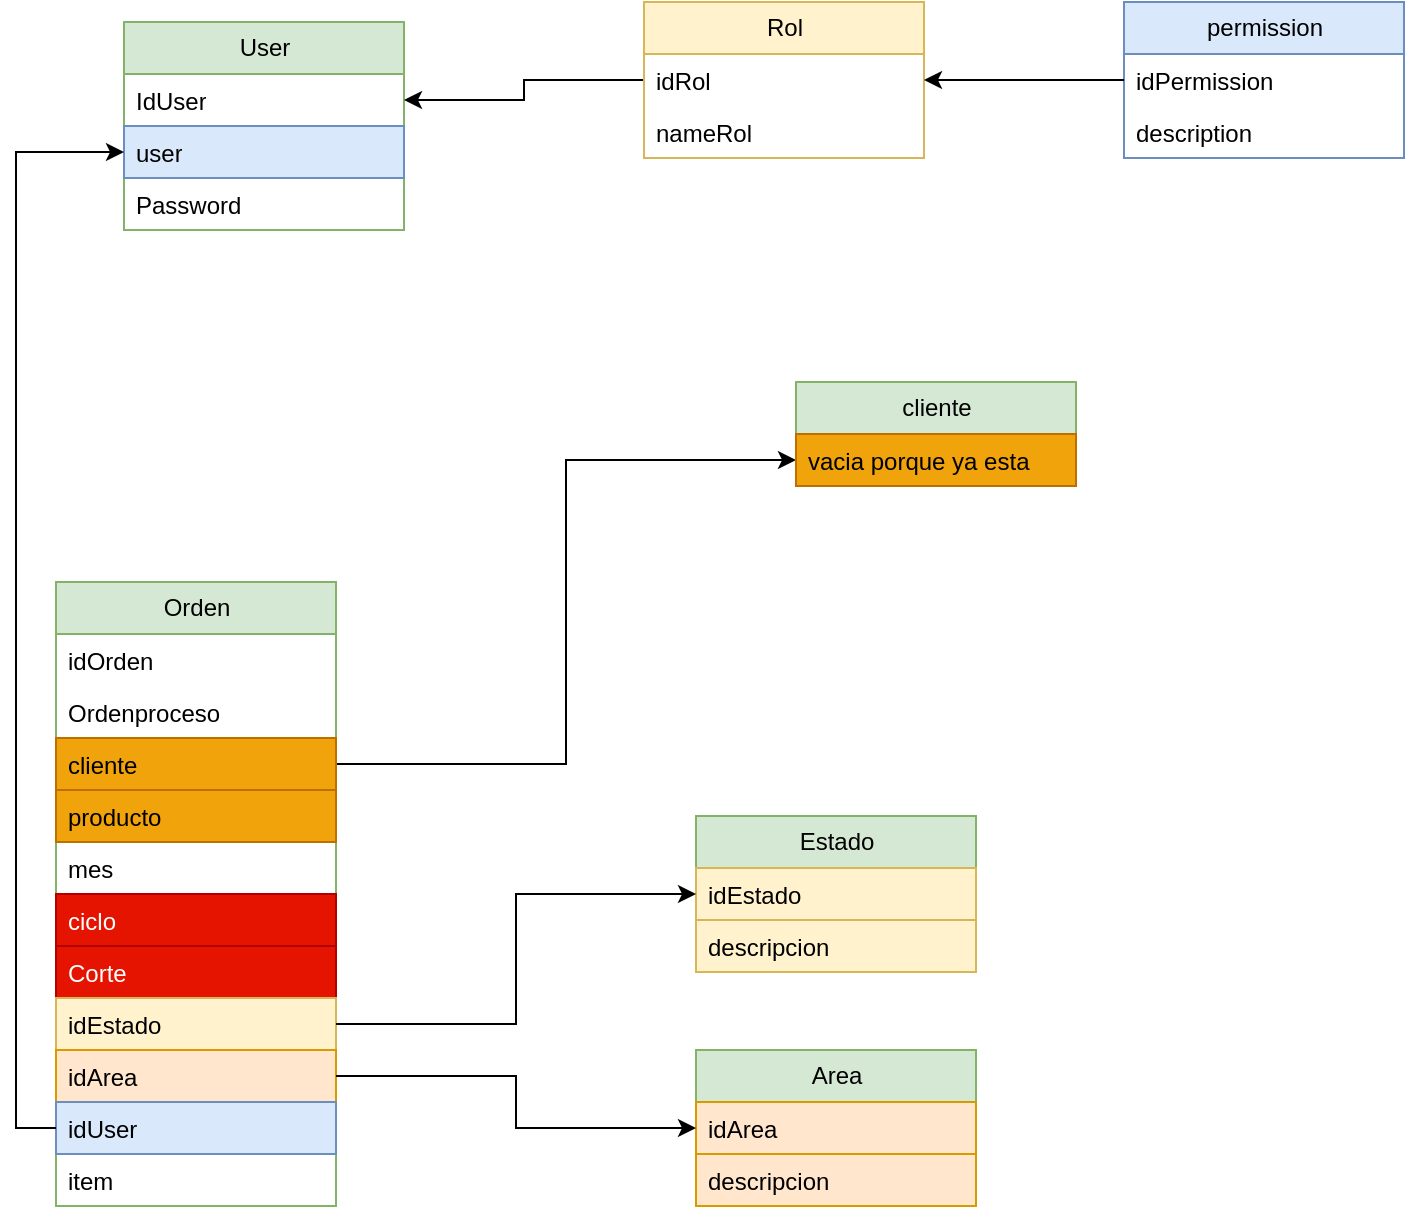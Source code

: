 <mxfile version="21.7.5" type="github">
  <diagram id="C5RBs43oDa-KdzZeNtuy" name="Usuarios">
    <mxGraphModel dx="1374" dy="743" grid="1" gridSize="10" guides="1" tooltips="1" connect="1" arrows="1" fold="1" page="1" pageScale="1" pageWidth="827" pageHeight="1169" math="0" shadow="0">
      <root>
        <mxCell id="WIyWlLk6GJQsqaUBKTNV-0" />
        <mxCell id="WIyWlLk6GJQsqaUBKTNV-1" parent="WIyWlLk6GJQsqaUBKTNV-0" />
        <mxCell id="VP1TtQkqcQD2wiykSnj6-16" value="User" style="swimlane;fontStyle=0;childLayout=stackLayout;horizontal=1;startSize=26;fillColor=#d5e8d4;horizontalStack=0;resizeParent=1;resizeParentMax=0;resizeLast=0;collapsible=1;marginBottom=0;html=1;strokeColor=#82b366;" parent="WIyWlLk6GJQsqaUBKTNV-1" vertex="1">
          <mxGeometry x="94" y="90" width="140" height="104" as="geometry" />
        </mxCell>
        <mxCell id="VP1TtQkqcQD2wiykSnj6-17" value="IdUser" style="text;strokeColor=none;fillColor=none;align=left;verticalAlign=top;spacingLeft=4;spacingRight=4;overflow=hidden;rotatable=0;points=[[0,0.5],[1,0.5]];portConstraint=eastwest;whiteSpace=wrap;html=1;" parent="VP1TtQkqcQD2wiykSnj6-16" vertex="1">
          <mxGeometry y="26" width="140" height="26" as="geometry" />
        </mxCell>
        <mxCell id="VP1TtQkqcQD2wiykSnj6-21" value="user" style="text;strokeColor=#6c8ebf;fillColor=#dae8fc;align=left;verticalAlign=top;spacingLeft=4;spacingRight=4;overflow=hidden;rotatable=0;points=[[0,0.5],[1,0.5]];portConstraint=eastwest;whiteSpace=wrap;html=1;" parent="VP1TtQkqcQD2wiykSnj6-16" vertex="1">
          <mxGeometry y="52" width="140" height="26" as="geometry" />
        </mxCell>
        <mxCell id="VP1TtQkqcQD2wiykSnj6-19" value="Password" style="text;strokeColor=none;fillColor=none;align=left;verticalAlign=top;spacingLeft=4;spacingRight=4;overflow=hidden;rotatable=0;points=[[0,0.5],[1,0.5]];portConstraint=eastwest;whiteSpace=wrap;html=1;" parent="VP1TtQkqcQD2wiykSnj6-16" vertex="1">
          <mxGeometry y="78" width="140" height="26" as="geometry" />
        </mxCell>
        <mxCell id="VP1TtQkqcQD2wiykSnj6-33" style="edgeStyle=orthogonalEdgeStyle;rounded=0;orthogonalLoop=1;jettySize=auto;html=1;entryX=1;entryY=0.5;entryDx=0;entryDy=0;" parent="WIyWlLk6GJQsqaUBKTNV-1" source="VP1TtQkqcQD2wiykSnj6-22" target="VP1TtQkqcQD2wiykSnj6-17" edge="1">
          <mxGeometry relative="1" as="geometry" />
        </mxCell>
        <mxCell id="VP1TtQkqcQD2wiykSnj6-22" value="Rol" style="swimlane;fontStyle=0;childLayout=stackLayout;horizontal=1;startSize=26;fillColor=#fff2cc;horizontalStack=0;resizeParent=1;resizeParentMax=0;resizeLast=0;collapsible=1;marginBottom=0;html=1;strokeColor=#d6b656;" parent="WIyWlLk6GJQsqaUBKTNV-1" vertex="1">
          <mxGeometry x="354" y="80" width="140" height="78" as="geometry" />
        </mxCell>
        <mxCell id="VP1TtQkqcQD2wiykSnj6-23" value="idRol" style="text;strokeColor=none;fillColor=none;align=left;verticalAlign=top;spacingLeft=4;spacingRight=4;overflow=hidden;rotatable=0;points=[[0,0.5],[1,0.5]];portConstraint=eastwest;whiteSpace=wrap;html=1;" parent="VP1TtQkqcQD2wiykSnj6-22" vertex="1">
          <mxGeometry y="26" width="140" height="26" as="geometry" />
        </mxCell>
        <mxCell id="VP1TtQkqcQD2wiykSnj6-24" value="nameRol" style="text;strokeColor=none;fillColor=none;align=left;verticalAlign=top;spacingLeft=4;spacingRight=4;overflow=hidden;rotatable=0;points=[[0,0.5],[1,0.5]];portConstraint=eastwest;whiteSpace=wrap;html=1;" parent="VP1TtQkqcQD2wiykSnj6-22" vertex="1">
          <mxGeometry y="52" width="140" height="26" as="geometry" />
        </mxCell>
        <mxCell id="VP1TtQkqcQD2wiykSnj6-26" value="permission" style="swimlane;fontStyle=0;childLayout=stackLayout;horizontal=1;startSize=26;fillColor=#dae8fc;horizontalStack=0;resizeParent=1;resizeParentMax=0;resizeLast=0;collapsible=1;marginBottom=0;html=1;strokeColor=#6c8ebf;" parent="WIyWlLk6GJQsqaUBKTNV-1" vertex="1">
          <mxGeometry x="594" y="80" width="140" height="78" as="geometry" />
        </mxCell>
        <mxCell id="VP1TtQkqcQD2wiykSnj6-27" value="idPermission" style="text;strokeColor=none;fillColor=none;align=left;verticalAlign=top;spacingLeft=4;spacingRight=4;overflow=hidden;rotatable=0;points=[[0,0.5],[1,0.5]];portConstraint=eastwest;whiteSpace=wrap;html=1;" parent="VP1TtQkqcQD2wiykSnj6-26" vertex="1">
          <mxGeometry y="26" width="140" height="26" as="geometry" />
        </mxCell>
        <mxCell id="VP1TtQkqcQD2wiykSnj6-28" value="description" style="text;strokeColor=none;fillColor=none;align=left;verticalAlign=top;spacingLeft=4;spacingRight=4;overflow=hidden;rotatable=0;points=[[0,0.5],[1,0.5]];portConstraint=eastwest;whiteSpace=wrap;html=1;" parent="VP1TtQkqcQD2wiykSnj6-26" vertex="1">
          <mxGeometry y="52" width="140" height="26" as="geometry" />
        </mxCell>
        <mxCell id="VP1TtQkqcQD2wiykSnj6-32" style="edgeStyle=orthogonalEdgeStyle;rounded=0;orthogonalLoop=1;jettySize=auto;html=1;entryX=1;entryY=0.5;entryDx=0;entryDy=0;" parent="WIyWlLk6GJQsqaUBKTNV-1" source="VP1TtQkqcQD2wiykSnj6-27" target="VP1TtQkqcQD2wiykSnj6-23" edge="1">
          <mxGeometry relative="1" as="geometry" />
        </mxCell>
        <mxCell id="Zibv7wbvIxuBI7zceMPY-48" style="edgeStyle=orthogonalEdgeStyle;rounded=0;orthogonalLoop=1;jettySize=auto;html=1;" edge="1" parent="WIyWlLk6GJQsqaUBKTNV-1" source="Zibv7wbvIxuBI7zceMPY-3" target="Zibv7wbvIxuBI7zceMPY-34">
          <mxGeometry relative="1" as="geometry" />
        </mxCell>
        <mxCell id="Zibv7wbvIxuBI7zceMPY-0" value="Orden" style="swimlane;fontStyle=0;childLayout=stackLayout;horizontal=1;startSize=26;fillColor=#d5e8d4;horizontalStack=0;resizeParent=1;resizeParentMax=0;resizeLast=0;collapsible=1;marginBottom=0;html=1;strokeColor=#82b366;" vertex="1" parent="WIyWlLk6GJQsqaUBKTNV-1">
          <mxGeometry x="60" y="370" width="140" height="312" as="geometry" />
        </mxCell>
        <mxCell id="Zibv7wbvIxuBI7zceMPY-1" value="idOrden" style="text;strokeColor=none;fillColor=none;align=left;verticalAlign=top;spacingLeft=4;spacingRight=4;overflow=hidden;rotatable=0;points=[[0,0.5],[1,0.5]];portConstraint=eastwest;whiteSpace=wrap;html=1;" vertex="1" parent="Zibv7wbvIxuBI7zceMPY-0">
          <mxGeometry y="26" width="140" height="26" as="geometry" />
        </mxCell>
        <mxCell id="Zibv7wbvIxuBI7zceMPY-2" value="Ordenproceso" style="text;strokeColor=none;fillColor=none;align=left;verticalAlign=top;spacingLeft=4;spacingRight=4;overflow=hidden;rotatable=0;points=[[0,0.5],[1,0.5]];portConstraint=eastwest;whiteSpace=wrap;html=1;" vertex="1" parent="Zibv7wbvIxuBI7zceMPY-0">
          <mxGeometry y="52" width="140" height="26" as="geometry" />
        </mxCell>
        <mxCell id="Zibv7wbvIxuBI7zceMPY-3" value="cliente" style="text;align=left;verticalAlign=top;spacingLeft=4;spacingRight=4;overflow=hidden;rotatable=0;points=[[0,0.5],[1,0.5]];portConstraint=eastwest;whiteSpace=wrap;html=1;fillColor=#f0a30a;fontColor=#000000;strokeColor=#BD7000;" vertex="1" parent="Zibv7wbvIxuBI7zceMPY-0">
          <mxGeometry y="78" width="140" height="26" as="geometry" />
        </mxCell>
        <mxCell id="Zibv7wbvIxuBI7zceMPY-4" value="producto" style="text;align=left;verticalAlign=top;spacingLeft=4;spacingRight=4;overflow=hidden;rotatable=0;points=[[0,0.5],[1,0.5]];portConstraint=eastwest;whiteSpace=wrap;html=1;fillColor=#f0a30a;fontColor=#000000;strokeColor=#BD7000;" vertex="1" parent="Zibv7wbvIxuBI7zceMPY-0">
          <mxGeometry y="104" width="140" height="26" as="geometry" />
        </mxCell>
        <mxCell id="Zibv7wbvIxuBI7zceMPY-5" value="mes" style="text;align=left;verticalAlign=top;spacingLeft=4;spacingRight=4;overflow=hidden;rotatable=0;points=[[0,0.5],[1,0.5]];portConstraint=eastwest;whiteSpace=wrap;html=1;" vertex="1" parent="Zibv7wbvIxuBI7zceMPY-0">
          <mxGeometry y="130" width="140" height="26" as="geometry" />
        </mxCell>
        <mxCell id="Zibv7wbvIxuBI7zceMPY-6" value="ciclo" style="text;strokeColor=#B20000;fillColor=#e51400;align=left;verticalAlign=top;spacingLeft=4;spacingRight=4;overflow=hidden;rotatable=0;points=[[0,0.5],[1,0.5]];portConstraint=eastwest;whiteSpace=wrap;html=1;fontColor=#ffffff;" vertex="1" parent="Zibv7wbvIxuBI7zceMPY-0">
          <mxGeometry y="156" width="140" height="26" as="geometry" />
        </mxCell>
        <mxCell id="Zibv7wbvIxuBI7zceMPY-7" value="Corte" style="text;strokeColor=#B20000;fillColor=#e51400;align=left;verticalAlign=top;spacingLeft=4;spacingRight=4;overflow=hidden;rotatable=0;points=[[0,0.5],[1,0.5]];portConstraint=eastwest;whiteSpace=wrap;html=1;fontColor=#ffffff;" vertex="1" parent="Zibv7wbvIxuBI7zceMPY-0">
          <mxGeometry y="182" width="140" height="26" as="geometry" />
        </mxCell>
        <mxCell id="Zibv7wbvIxuBI7zceMPY-8" value="idEstado" style="text;strokeColor=#d6b656;fillColor=#fff2cc;align=left;verticalAlign=top;spacingLeft=4;spacingRight=4;overflow=hidden;rotatable=0;points=[[0,0.5],[1,0.5]];portConstraint=eastwest;whiteSpace=wrap;html=1;" vertex="1" parent="Zibv7wbvIxuBI7zceMPY-0">
          <mxGeometry y="208" width="140" height="26" as="geometry" />
        </mxCell>
        <mxCell id="Zibv7wbvIxuBI7zceMPY-9" value="idArea" style="text;strokeColor=#d79b00;fillColor=#ffe6cc;align=left;verticalAlign=top;spacingLeft=4;spacingRight=4;overflow=hidden;rotatable=0;points=[[0,0.5],[1,0.5]];portConstraint=eastwest;whiteSpace=wrap;html=1;" vertex="1" parent="Zibv7wbvIxuBI7zceMPY-0">
          <mxGeometry y="234" width="140" height="26" as="geometry" />
        </mxCell>
        <mxCell id="Zibv7wbvIxuBI7zceMPY-21" value="idUser" style="text;strokeColor=#6c8ebf;fillColor=#dae8fc;align=left;verticalAlign=top;spacingLeft=4;spacingRight=4;overflow=hidden;rotatable=0;points=[[0,0.5],[1,0.5]];portConstraint=eastwest;whiteSpace=wrap;html=1;" vertex="1" parent="Zibv7wbvIxuBI7zceMPY-0">
          <mxGeometry y="260" width="140" height="26" as="geometry" />
        </mxCell>
        <mxCell id="Zibv7wbvIxuBI7zceMPY-22" value="item" style="text;strokeColor=none;fillColor=none;align=left;verticalAlign=top;spacingLeft=4;spacingRight=4;overflow=hidden;rotatable=0;points=[[0,0.5],[1,0.5]];portConstraint=eastwest;whiteSpace=wrap;html=1;" vertex="1" parent="Zibv7wbvIxuBI7zceMPY-0">
          <mxGeometry y="286" width="140" height="26" as="geometry" />
        </mxCell>
        <mxCell id="Zibv7wbvIxuBI7zceMPY-23" value="cliente" style="swimlane;fontStyle=0;childLayout=stackLayout;horizontal=1;startSize=26;fillColor=#d5e8d4;horizontalStack=0;resizeParent=1;resizeParentMax=0;resizeLast=0;collapsible=1;marginBottom=0;html=1;strokeColor=#82b366;" vertex="1" parent="WIyWlLk6GJQsqaUBKTNV-1">
          <mxGeometry x="430" y="270" width="140" height="52" as="geometry" />
        </mxCell>
        <mxCell id="Zibv7wbvIxuBI7zceMPY-34" value="vacia porque ya esta" style="text;strokeColor=#BD7000;fillColor=#f0a30a;align=left;verticalAlign=top;spacingLeft=4;spacingRight=4;overflow=hidden;rotatable=0;points=[[0,0.5],[1,0.5]];portConstraint=eastwest;whiteSpace=wrap;html=1;fontColor=#000000;" vertex="1" parent="Zibv7wbvIxuBI7zceMPY-23">
          <mxGeometry y="26" width="140" height="26" as="geometry" />
        </mxCell>
        <mxCell id="Zibv7wbvIxuBI7zceMPY-49" value="Estado" style="swimlane;fontStyle=0;childLayout=stackLayout;horizontal=1;startSize=26;fillColor=#d5e8d4;horizontalStack=0;resizeParent=1;resizeParentMax=0;resizeLast=0;collapsible=1;marginBottom=0;html=1;strokeColor=#82b366;" vertex="1" parent="WIyWlLk6GJQsqaUBKTNV-1">
          <mxGeometry x="380" y="487" width="140" height="78" as="geometry" />
        </mxCell>
        <mxCell id="Zibv7wbvIxuBI7zceMPY-50" value="idEstado" style="text;strokeColor=#d6b656;fillColor=#fff2cc;align=left;verticalAlign=top;spacingLeft=4;spacingRight=4;overflow=hidden;rotatable=0;points=[[0,0.5],[1,0.5]];portConstraint=eastwest;whiteSpace=wrap;html=1;" vertex="1" parent="Zibv7wbvIxuBI7zceMPY-49">
          <mxGeometry y="26" width="140" height="26" as="geometry" />
        </mxCell>
        <mxCell id="Zibv7wbvIxuBI7zceMPY-53" value="descripcion" style="text;strokeColor=#d6b656;fillColor=#fff2cc;align=left;verticalAlign=top;spacingLeft=4;spacingRight=4;overflow=hidden;rotatable=0;points=[[0,0.5],[1,0.5]];portConstraint=eastwest;whiteSpace=wrap;html=1;" vertex="1" parent="Zibv7wbvIxuBI7zceMPY-49">
          <mxGeometry y="52" width="140" height="26" as="geometry" />
        </mxCell>
        <mxCell id="Zibv7wbvIxuBI7zceMPY-54" style="edgeStyle=orthogonalEdgeStyle;rounded=0;orthogonalLoop=1;jettySize=auto;html=1;" edge="1" parent="WIyWlLk6GJQsqaUBKTNV-1" source="Zibv7wbvIxuBI7zceMPY-8" target="Zibv7wbvIxuBI7zceMPY-50">
          <mxGeometry relative="1" as="geometry" />
        </mxCell>
        <mxCell id="Zibv7wbvIxuBI7zceMPY-55" value="Area" style="swimlane;fontStyle=0;childLayout=stackLayout;horizontal=1;startSize=26;fillColor=#d5e8d4;horizontalStack=0;resizeParent=1;resizeParentMax=0;resizeLast=0;collapsible=1;marginBottom=0;html=1;strokeColor=#82b366;" vertex="1" parent="WIyWlLk6GJQsqaUBKTNV-1">
          <mxGeometry x="380" y="604" width="140" height="78" as="geometry" />
        </mxCell>
        <mxCell id="Zibv7wbvIxuBI7zceMPY-56" value="idArea" style="text;strokeColor=#d79b00;fillColor=#ffe6cc;align=left;verticalAlign=top;spacingLeft=4;spacingRight=4;overflow=hidden;rotatable=0;points=[[0,0.5],[1,0.5]];portConstraint=eastwest;whiteSpace=wrap;html=1;" vertex="1" parent="Zibv7wbvIxuBI7zceMPY-55">
          <mxGeometry y="26" width="140" height="26" as="geometry" />
        </mxCell>
        <mxCell id="Zibv7wbvIxuBI7zceMPY-57" value="descripcion" style="text;strokeColor=#d79b00;fillColor=#ffe6cc;align=left;verticalAlign=top;spacingLeft=4;spacingRight=4;overflow=hidden;rotatable=0;points=[[0,0.5],[1,0.5]];portConstraint=eastwest;whiteSpace=wrap;html=1;" vertex="1" parent="Zibv7wbvIxuBI7zceMPY-55">
          <mxGeometry y="52" width="140" height="26" as="geometry" />
        </mxCell>
        <mxCell id="Zibv7wbvIxuBI7zceMPY-58" style="edgeStyle=orthogonalEdgeStyle;rounded=0;orthogonalLoop=1;jettySize=auto;html=1;entryX=0;entryY=0.5;entryDx=0;entryDy=0;" edge="1" parent="WIyWlLk6GJQsqaUBKTNV-1" source="Zibv7wbvIxuBI7zceMPY-9" target="Zibv7wbvIxuBI7zceMPY-55">
          <mxGeometry relative="1" as="geometry" />
        </mxCell>
        <mxCell id="Zibv7wbvIxuBI7zceMPY-59" style="edgeStyle=orthogonalEdgeStyle;rounded=0;orthogonalLoop=1;jettySize=auto;html=1;exitX=0;exitY=0.5;exitDx=0;exitDy=0;entryX=0;entryY=0.5;entryDx=0;entryDy=0;" edge="1" parent="WIyWlLk6GJQsqaUBKTNV-1" source="Zibv7wbvIxuBI7zceMPY-21" target="VP1TtQkqcQD2wiykSnj6-21">
          <mxGeometry relative="1" as="geometry" />
        </mxCell>
      </root>
    </mxGraphModel>
  </diagram>
</mxfile>
